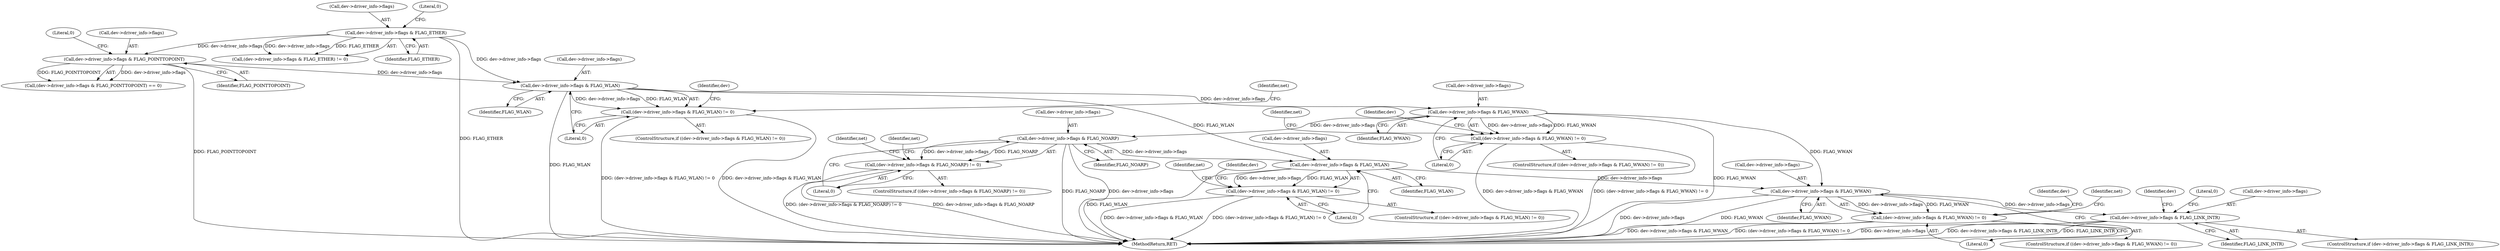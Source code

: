 digraph "0_linux_1666984c8625b3db19a9abc298931d35ab7bc64b@pointer" {
"1000425" [label="(Call,dev->driver_info->flags & FLAG_WLAN)"];
"1000391" [label="(Call,dev->driver_info->flags & FLAG_ETHER)"];
"1000401" [label="(Call,dev->driver_info->flags & FLAG_POINTTOPOINT)"];
"1000424" [label="(Call,(dev->driver_info->flags & FLAG_WLAN) != 0)"];
"1000440" [label="(Call,dev->driver_info->flags & FLAG_WWAN)"];
"1000439" [label="(Call,(dev->driver_info->flags & FLAG_WWAN) != 0)"];
"1000455" [label="(Call,dev->driver_info->flags & FLAG_NOARP)"];
"1000454" [label="(Call,(dev->driver_info->flags & FLAG_NOARP) != 0)"];
"1000607" [label="(Call,dev->driver_info->flags & FLAG_WLAN)"];
"1000606" [label="(Call,(dev->driver_info->flags & FLAG_WLAN) != 0)"];
"1000621" [label="(Call,dev->driver_info->flags & FLAG_WWAN)"];
"1000620" [label="(Call,(dev->driver_info->flags & FLAG_WWAN) != 0)"];
"1000715" [label="(Call,dev->driver_info->flags & FLAG_LINK_INTR)"];
"1000456" [label="(Call,dev->driver_info->flags)"];
"1000723" [label="(Identifier,dev)"];
"1000471" [label="(Identifier,net)"];
"1000453" [label="(ControlStructure,if ((dev->driver_info->flags & FLAG_NOARP) != 0))"];
"1000391" [label="(Call,dev->driver_info->flags & FLAG_ETHER)"];
"1000439" [label="(Call,(dev->driver_info->flags & FLAG_WWAN) != 0)"];
"1000443" [label="(Identifier,dev)"];
"1000605" [label="(ControlStructure,if ((dev->driver_info->flags & FLAG_WLAN) != 0))"];
"1000401" [label="(Call,dev->driver_info->flags & FLAG_POINTTOPOINT)"];
"1000620" [label="(Call,(dev->driver_info->flags & FLAG_WWAN) != 0)"];
"1000455" [label="(Call,dev->driver_info->flags & FLAG_NOARP)"];
"1000715" [label="(Call,dev->driver_info->flags & FLAG_LINK_INTR)"];
"1000454" [label="(Call,(dev->driver_info->flags & FLAG_NOARP) != 0)"];
"1000727" [label="(Literal,0)"];
"1000392" [label="(Call,dev->driver_info->flags)"];
"1000461" [label="(Identifier,FLAG_NOARP)"];
"1000465" [label="(Identifier,net)"];
"1000634" [label="(Identifier,dev)"];
"1000435" [label="(Identifier,net)"];
"1000630" [label="(Identifier,net)"];
"1000402" [label="(Call,dev->driver_info->flags)"];
"1000425" [label="(Call,dev->driver_info->flags & FLAG_WLAN)"];
"1000447" [label="(Literal,0)"];
"1000616" [label="(Identifier,net)"];
"1000714" [label="(ControlStructure,if (dev->driver_info->flags & FLAG_LINK_INTR))"];
"1000426" [label="(Call,dev->driver_info->flags)"];
"1000622" [label="(Call,dev->driver_info->flags)"];
"1000440" [label="(Call,dev->driver_info->flags & FLAG_WWAN)"];
"1000716" [label="(Call,dev->driver_info->flags)"];
"1000628" [label="(Literal,0)"];
"1000431" [label="(Identifier,FLAG_WLAN)"];
"1000407" [label="(Identifier,FLAG_POINTTOPOINT)"];
"1000432" [label="(Literal,0)"];
"1000424" [label="(Call,(dev->driver_info->flags & FLAG_WLAN) != 0)"];
"1000408" [label="(Literal,0)"];
"1000398" [label="(Literal,0)"];
"1000441" [label="(Call,dev->driver_info->flags)"];
"1000621" [label="(Call,dev->driver_info->flags & FLAG_WWAN)"];
"1000390" [label="(Call,(dev->driver_info->flags & FLAG_ETHER) != 0)"];
"1000627" [label="(Identifier,FLAG_WWAN)"];
"1000450" [label="(Identifier,net)"];
"1000400" [label="(Call,(dev->driver_info->flags & FLAG_POINTTOPOINT) == 0)"];
"1000607" [label="(Call,dev->driver_info->flags & FLAG_WLAN)"];
"1000721" [label="(Identifier,FLAG_LINK_INTR)"];
"1000606" [label="(Call,(dev->driver_info->flags & FLAG_WLAN) != 0)"];
"1000458" [label="(Identifier,dev)"];
"1000423" [label="(ControlStructure,if ((dev->driver_info->flags & FLAG_WLAN) != 0))"];
"1000397" [label="(Identifier,FLAG_ETHER)"];
"1000462" [label="(Literal,0)"];
"1000613" [label="(Identifier,FLAG_WLAN)"];
"1000624" [label="(Identifier,dev)"];
"1000608" [label="(Call,dev->driver_info->flags)"];
"1000762" [label="(MethodReturn,RET)"];
"1000619" [label="(ControlStructure,if ((dev->driver_info->flags & FLAG_WWAN) != 0))"];
"1000438" [label="(ControlStructure,if ((dev->driver_info->flags & FLAG_WWAN) != 0))"];
"1000446" [label="(Identifier,FLAG_WWAN)"];
"1000614" [label="(Literal,0)"];
"1000425" -> "1000424"  [label="AST: "];
"1000425" -> "1000431"  [label="CFG: "];
"1000426" -> "1000425"  [label="AST: "];
"1000431" -> "1000425"  [label="AST: "];
"1000432" -> "1000425"  [label="CFG: "];
"1000425" -> "1000762"  [label="DDG: FLAG_WLAN"];
"1000425" -> "1000424"  [label="DDG: dev->driver_info->flags"];
"1000425" -> "1000424"  [label="DDG: FLAG_WLAN"];
"1000391" -> "1000425"  [label="DDG: dev->driver_info->flags"];
"1000401" -> "1000425"  [label="DDG: dev->driver_info->flags"];
"1000425" -> "1000440"  [label="DDG: dev->driver_info->flags"];
"1000425" -> "1000607"  [label="DDG: FLAG_WLAN"];
"1000391" -> "1000390"  [label="AST: "];
"1000391" -> "1000397"  [label="CFG: "];
"1000392" -> "1000391"  [label="AST: "];
"1000397" -> "1000391"  [label="AST: "];
"1000398" -> "1000391"  [label="CFG: "];
"1000391" -> "1000762"  [label="DDG: FLAG_ETHER"];
"1000391" -> "1000390"  [label="DDG: dev->driver_info->flags"];
"1000391" -> "1000390"  [label="DDG: FLAG_ETHER"];
"1000391" -> "1000401"  [label="DDG: dev->driver_info->flags"];
"1000401" -> "1000400"  [label="AST: "];
"1000401" -> "1000407"  [label="CFG: "];
"1000402" -> "1000401"  [label="AST: "];
"1000407" -> "1000401"  [label="AST: "];
"1000408" -> "1000401"  [label="CFG: "];
"1000401" -> "1000762"  [label="DDG: FLAG_POINTTOPOINT"];
"1000401" -> "1000400"  [label="DDG: dev->driver_info->flags"];
"1000401" -> "1000400"  [label="DDG: FLAG_POINTTOPOINT"];
"1000424" -> "1000423"  [label="AST: "];
"1000424" -> "1000432"  [label="CFG: "];
"1000432" -> "1000424"  [label="AST: "];
"1000435" -> "1000424"  [label="CFG: "];
"1000443" -> "1000424"  [label="CFG: "];
"1000424" -> "1000762"  [label="DDG: dev->driver_info->flags & FLAG_WLAN"];
"1000424" -> "1000762"  [label="DDG: (dev->driver_info->flags & FLAG_WLAN) != 0"];
"1000440" -> "1000439"  [label="AST: "];
"1000440" -> "1000446"  [label="CFG: "];
"1000441" -> "1000440"  [label="AST: "];
"1000446" -> "1000440"  [label="AST: "];
"1000447" -> "1000440"  [label="CFG: "];
"1000440" -> "1000762"  [label="DDG: FLAG_WWAN"];
"1000440" -> "1000439"  [label="DDG: dev->driver_info->flags"];
"1000440" -> "1000439"  [label="DDG: FLAG_WWAN"];
"1000440" -> "1000455"  [label="DDG: dev->driver_info->flags"];
"1000440" -> "1000621"  [label="DDG: FLAG_WWAN"];
"1000439" -> "1000438"  [label="AST: "];
"1000439" -> "1000447"  [label="CFG: "];
"1000447" -> "1000439"  [label="AST: "];
"1000450" -> "1000439"  [label="CFG: "];
"1000458" -> "1000439"  [label="CFG: "];
"1000439" -> "1000762"  [label="DDG: dev->driver_info->flags & FLAG_WWAN"];
"1000439" -> "1000762"  [label="DDG: (dev->driver_info->flags & FLAG_WWAN) != 0"];
"1000455" -> "1000454"  [label="AST: "];
"1000455" -> "1000461"  [label="CFG: "];
"1000456" -> "1000455"  [label="AST: "];
"1000461" -> "1000455"  [label="AST: "];
"1000462" -> "1000455"  [label="CFG: "];
"1000455" -> "1000762"  [label="DDG: FLAG_NOARP"];
"1000455" -> "1000762"  [label="DDG: dev->driver_info->flags"];
"1000455" -> "1000454"  [label="DDG: dev->driver_info->flags"];
"1000455" -> "1000454"  [label="DDG: FLAG_NOARP"];
"1000455" -> "1000607"  [label="DDG: dev->driver_info->flags"];
"1000454" -> "1000453"  [label="AST: "];
"1000454" -> "1000462"  [label="CFG: "];
"1000462" -> "1000454"  [label="AST: "];
"1000465" -> "1000454"  [label="CFG: "];
"1000471" -> "1000454"  [label="CFG: "];
"1000454" -> "1000762"  [label="DDG: dev->driver_info->flags & FLAG_NOARP"];
"1000454" -> "1000762"  [label="DDG: (dev->driver_info->flags & FLAG_NOARP) != 0"];
"1000607" -> "1000606"  [label="AST: "];
"1000607" -> "1000613"  [label="CFG: "];
"1000608" -> "1000607"  [label="AST: "];
"1000613" -> "1000607"  [label="AST: "];
"1000614" -> "1000607"  [label="CFG: "];
"1000607" -> "1000762"  [label="DDG: FLAG_WLAN"];
"1000607" -> "1000606"  [label="DDG: dev->driver_info->flags"];
"1000607" -> "1000606"  [label="DDG: FLAG_WLAN"];
"1000607" -> "1000621"  [label="DDG: dev->driver_info->flags"];
"1000606" -> "1000605"  [label="AST: "];
"1000606" -> "1000614"  [label="CFG: "];
"1000614" -> "1000606"  [label="AST: "];
"1000616" -> "1000606"  [label="CFG: "];
"1000624" -> "1000606"  [label="CFG: "];
"1000606" -> "1000762"  [label="DDG: dev->driver_info->flags & FLAG_WLAN"];
"1000606" -> "1000762"  [label="DDG: (dev->driver_info->flags & FLAG_WLAN) != 0"];
"1000621" -> "1000620"  [label="AST: "];
"1000621" -> "1000627"  [label="CFG: "];
"1000622" -> "1000621"  [label="AST: "];
"1000627" -> "1000621"  [label="AST: "];
"1000628" -> "1000621"  [label="CFG: "];
"1000621" -> "1000762"  [label="DDG: dev->driver_info->flags"];
"1000621" -> "1000762"  [label="DDG: FLAG_WWAN"];
"1000621" -> "1000620"  [label="DDG: dev->driver_info->flags"];
"1000621" -> "1000620"  [label="DDG: FLAG_WWAN"];
"1000621" -> "1000715"  [label="DDG: dev->driver_info->flags"];
"1000620" -> "1000619"  [label="AST: "];
"1000620" -> "1000628"  [label="CFG: "];
"1000628" -> "1000620"  [label="AST: "];
"1000630" -> "1000620"  [label="CFG: "];
"1000634" -> "1000620"  [label="CFG: "];
"1000620" -> "1000762"  [label="DDG: dev->driver_info->flags & FLAG_WWAN"];
"1000620" -> "1000762"  [label="DDG: (dev->driver_info->flags & FLAG_WWAN) != 0"];
"1000715" -> "1000714"  [label="AST: "];
"1000715" -> "1000721"  [label="CFG: "];
"1000716" -> "1000715"  [label="AST: "];
"1000721" -> "1000715"  [label="AST: "];
"1000723" -> "1000715"  [label="CFG: "];
"1000727" -> "1000715"  [label="CFG: "];
"1000715" -> "1000762"  [label="DDG: dev->driver_info->flags"];
"1000715" -> "1000762"  [label="DDG: dev->driver_info->flags & FLAG_LINK_INTR"];
"1000715" -> "1000762"  [label="DDG: FLAG_LINK_INTR"];
}
